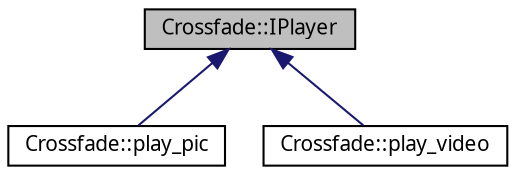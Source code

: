 digraph G
{
  edge [fontname="FreeSans.ttf",fontsize=10,labelfontname="FreeSans.ttf",labelfontsize=10];
  node [fontname="FreeSans.ttf",fontsize=10,shape=record];
  Node1 [label="Crossfade::IPlayer",height=0.2,width=0.4,color="black", fillcolor="grey75", style="filled" fontcolor="black"];
  Node1 -> Node2 [dir=back,color="midnightblue",fontsize=10,style="solid",fontname="FreeSans.ttf"];
  Node2 [label="Crossfade::play_pic",height=0.2,width=0.4,color="black", fillcolor="white", style="filled",URL="$class_crossfade_1_1play__pic.html",tooltip="Handles the instructions with Pictures."];
  Node1 -> Node3 [dir=back,color="midnightblue",fontsize=10,style="solid",fontname="FreeSans.ttf"];
  Node3 [label="Crossfade::play_video",height=0.2,width=0.4,color="black", fillcolor="white", style="filled",URL="$class_crossfade_1_1play__video.html",tooltip="Handles the instructions with videos."];
}
